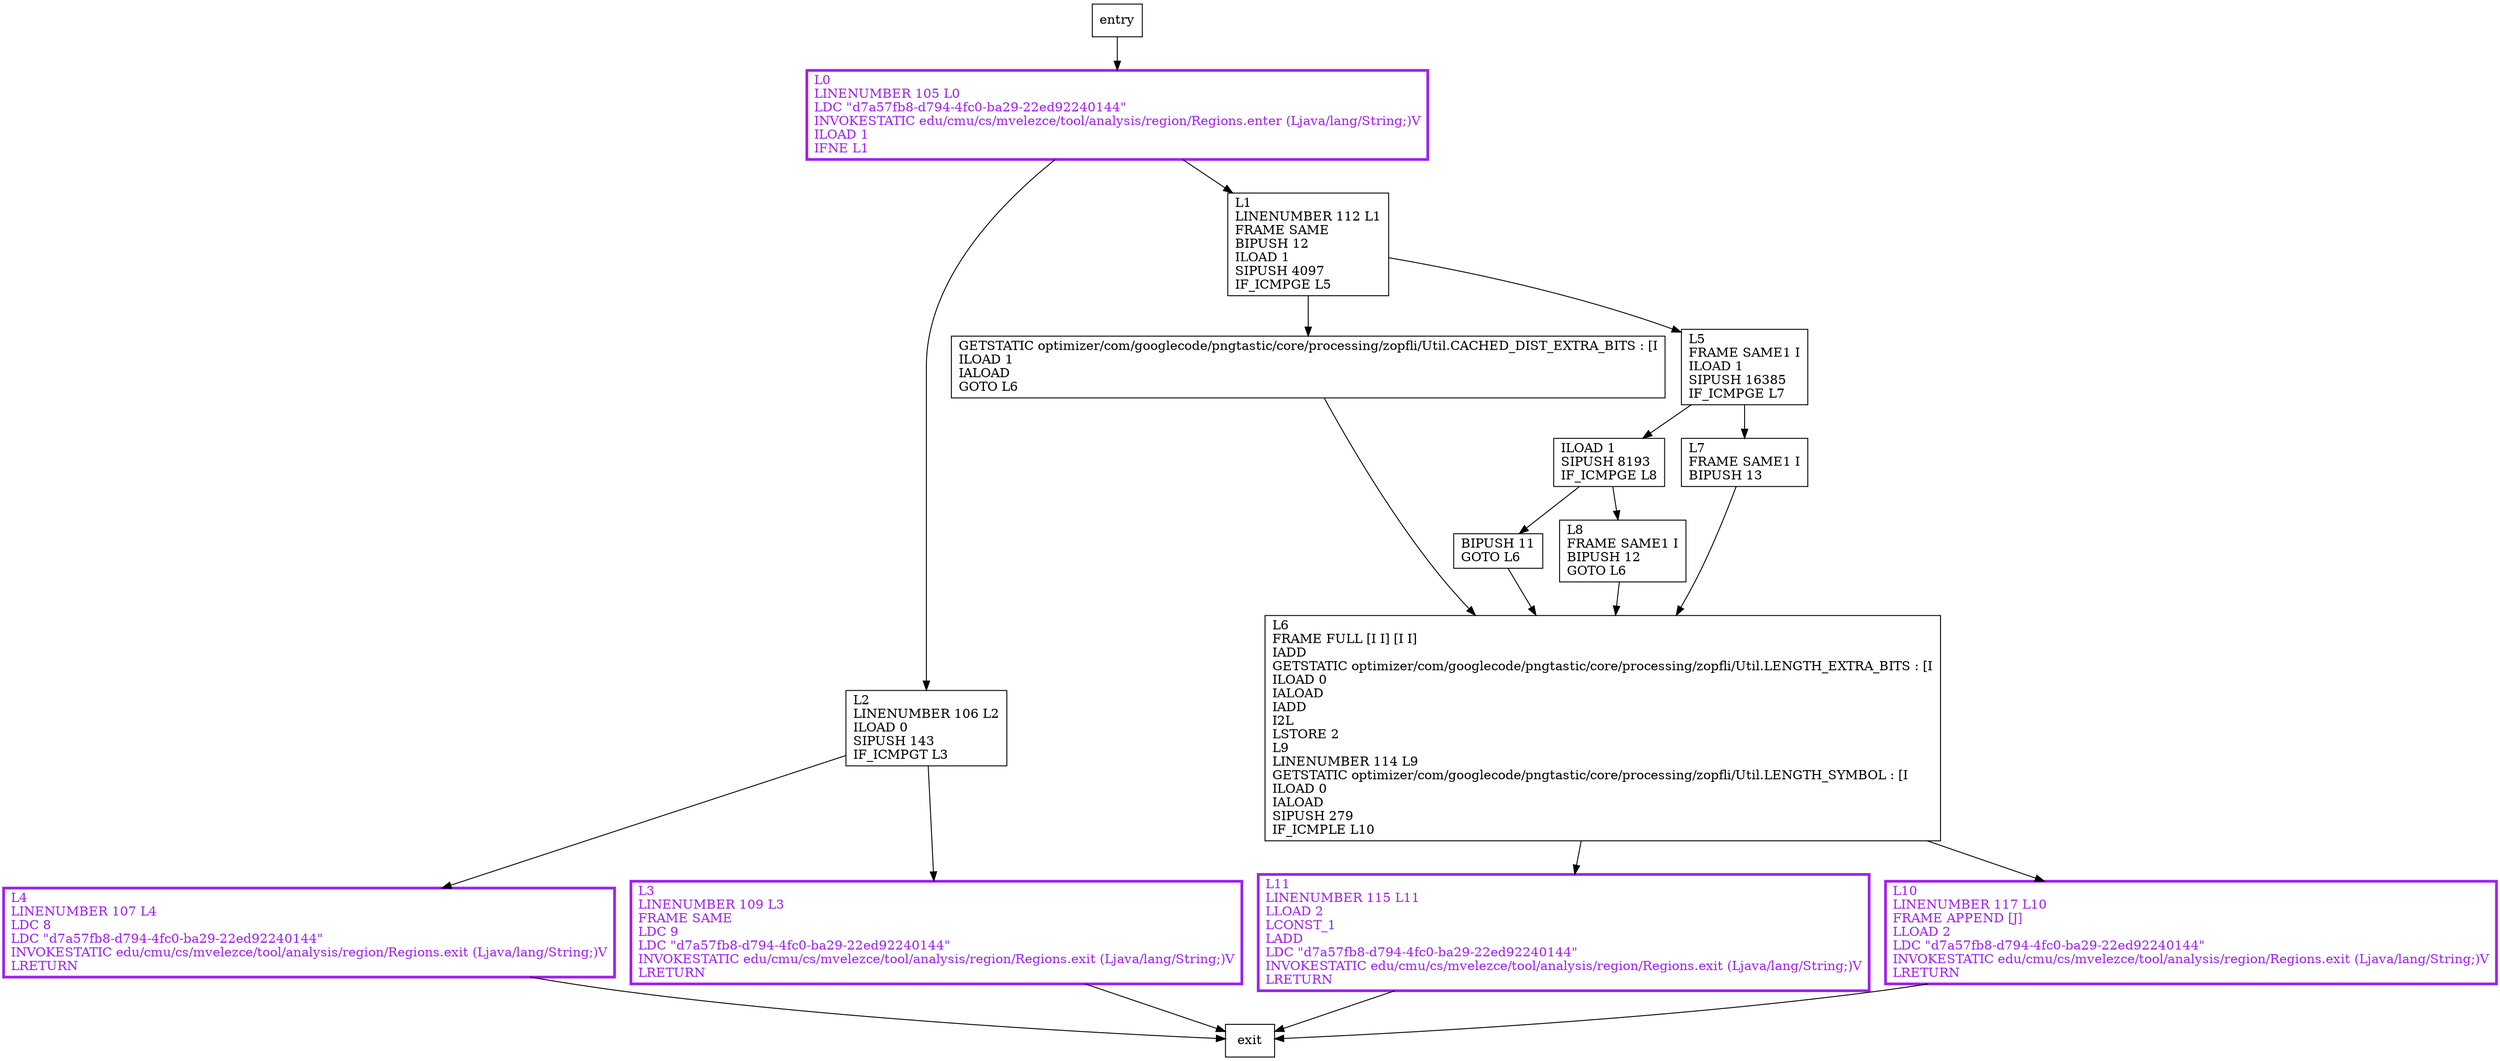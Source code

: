 digraph fixedCost {
node [shape=record];
1110618954 [label="L2\lLINENUMBER 106 L2\lILOAD 0\lSIPUSH 143\lIF_ICMPGT L3\l"];
257745083 [label="L4\lLINENUMBER 107 L4\lLDC 8\lLDC \"d7a57fb8-d794-4fc0-ba29-22ed92240144\"\lINVOKESTATIC edu/cmu/cs/mvelezce/tool/analysis/region/Regions.exit (Ljava/lang/String;)V\lLRETURN\l"];
593323420 [label="L1\lLINENUMBER 112 L1\lFRAME SAME\lBIPUSH 12\lILOAD 1\lSIPUSH 4097\lIF_ICMPGE L5\l"];
1591398176 [label="L11\lLINENUMBER 115 L11\lLLOAD 2\lLCONST_1\lLADD\lLDC \"d7a57fb8-d794-4fc0-ba29-22ed92240144\"\lINVOKESTATIC edu/cmu/cs/mvelezce/tool/analysis/region/Regions.exit (Ljava/lang/String;)V\lLRETURN\l"];
765551203 [label="L3\lLINENUMBER 109 L3\lFRAME SAME\lLDC 9\lLDC \"d7a57fb8-d794-4fc0-ba29-22ed92240144\"\lINVOKESTATIC edu/cmu/cs/mvelezce/tool/analysis/region/Regions.exit (Ljava/lang/String;)V\lLRETURN\l"];
270157340 [label="GETSTATIC optimizer/com/googlecode/pngtastic/core/processing/zopfli/Util.CACHED_DIST_EXTRA_BITS : [I\lILOAD 1\lIALOAD\lGOTO L6\l"];
836449498 [label="BIPUSH 11\lGOTO L6\l"];
1937209374 [label="L8\lFRAME SAME1 I\lBIPUSH 12\lGOTO L6\l"];
824177287 [label="ILOAD 1\lSIPUSH 8193\lIF_ICMPGE L8\l"];
1589640004 [label="L7\lFRAME SAME1 I\lBIPUSH 13\l"];
906927110 [label="L6\lFRAME FULL [I I] [I I]\lIADD\lGETSTATIC optimizer/com/googlecode/pngtastic/core/processing/zopfli/Util.LENGTH_EXTRA_BITS : [I\lILOAD 0\lIALOAD\lIADD\lI2L\lLSTORE 2\lL9\lLINENUMBER 114 L9\lGETSTATIC optimizer/com/googlecode/pngtastic/core/processing/zopfli/Util.LENGTH_SYMBOL : [I\lILOAD 0\lIALOAD\lSIPUSH 279\lIF_ICMPLE L10\l"];
1964697764 [label="L0\lLINENUMBER 105 L0\lLDC \"d7a57fb8-d794-4fc0-ba29-22ed92240144\"\lINVOKESTATIC edu/cmu/cs/mvelezce/tool/analysis/region/Regions.enter (Ljava/lang/String;)V\lILOAD 1\lIFNE L1\l"];
1206195529 [label="L5\lFRAME SAME1 I\lILOAD 1\lSIPUSH 16385\lIF_ICMPGE L7\l"];
278891646 [label="L10\lLINENUMBER 117 L10\lFRAME APPEND [J]\lLLOAD 2\lLDC \"d7a57fb8-d794-4fc0-ba29-22ed92240144\"\lINVOKESTATIC edu/cmu/cs/mvelezce/tool/analysis/region/Regions.exit (Ljava/lang/String;)V\lLRETURN\l"];
entry;
exit;
1110618954 -> 257745083;
1110618954 -> 765551203;
257745083 -> exit;
593323420 -> 1206195529;
593323420 -> 270157340;
1591398176 -> exit;
765551203 -> exit;
270157340 -> 906927110;
836449498 -> 906927110;
1937209374 -> 906927110;
824177287 -> 836449498;
824177287 -> 1937209374;
1589640004 -> 906927110;
entry -> 1964697764;
906927110 -> 1591398176;
906927110 -> 278891646;
1964697764 -> 1110618954;
1964697764 -> 593323420;
1206195529 -> 1589640004;
1206195529 -> 824177287;
278891646 -> exit;
257745083[fontcolor="purple", penwidth=3, color="purple"];
1964697764[fontcolor="purple", penwidth=3, color="purple"];
1591398176[fontcolor="purple", penwidth=3, color="purple"];
765551203[fontcolor="purple", penwidth=3, color="purple"];
278891646[fontcolor="purple", penwidth=3, color="purple"];
}
